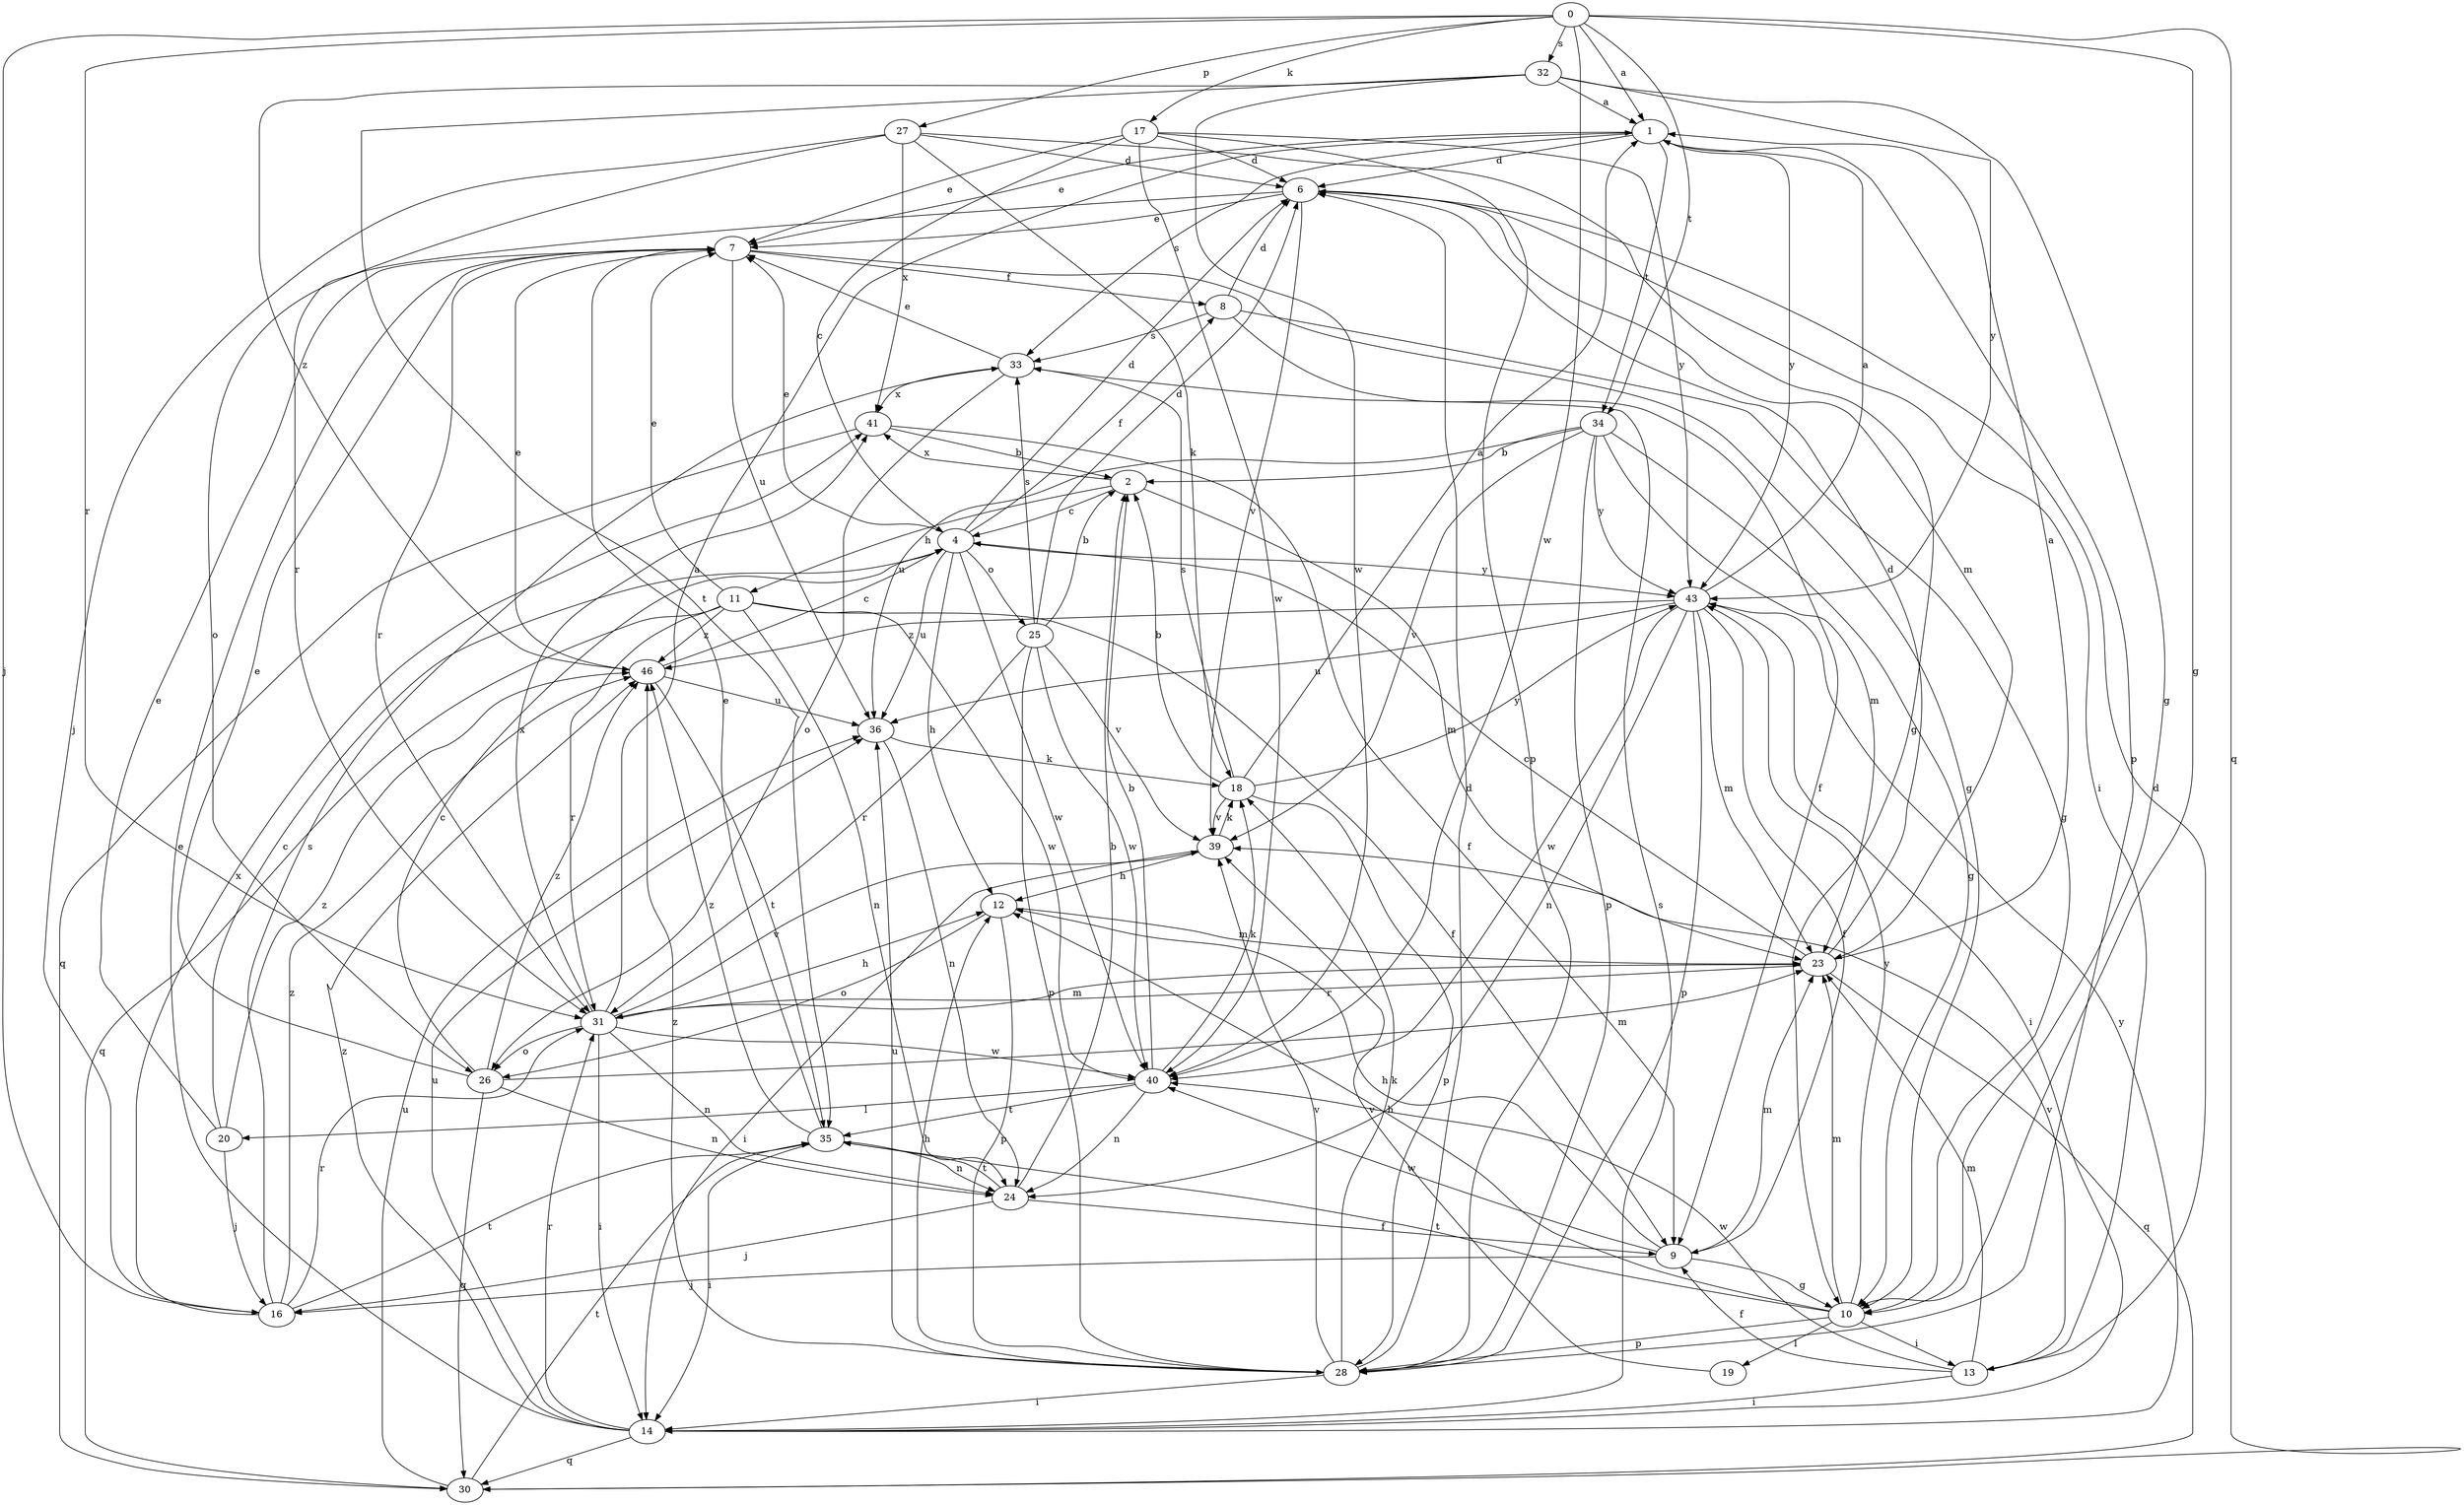 strict digraph  {
0;
1;
2;
4;
6;
7;
8;
9;
10;
11;
12;
13;
14;
16;
17;
18;
19;
20;
23;
24;
25;
26;
27;
28;
30;
31;
32;
33;
34;
35;
36;
39;
40;
41;
43;
46;
0 -> 1  [label=a];
0 -> 10  [label=g];
0 -> 16  [label=j];
0 -> 17  [label=k];
0 -> 27  [label=p];
0 -> 30  [label=q];
0 -> 31  [label=r];
0 -> 32  [label=s];
0 -> 34  [label=t];
0 -> 40  [label=w];
1 -> 6  [label=d];
1 -> 7  [label=e];
1 -> 28  [label=p];
1 -> 33  [label=s];
1 -> 34  [label=t];
1 -> 43  [label=y];
2 -> 4  [label=c];
2 -> 11  [label=h];
2 -> 23  [label=m];
2 -> 41  [label=x];
4 -> 6  [label=d];
4 -> 7  [label=e];
4 -> 8  [label=f];
4 -> 12  [label=h];
4 -> 25  [label=o];
4 -> 36  [label=u];
4 -> 40  [label=w];
4 -> 43  [label=y];
6 -> 7  [label=e];
6 -> 13  [label=i];
6 -> 23  [label=m];
6 -> 26  [label=o];
6 -> 39  [label=v];
7 -> 8  [label=f];
7 -> 10  [label=g];
7 -> 31  [label=r];
7 -> 36  [label=u];
8 -> 6  [label=d];
8 -> 9  [label=f];
8 -> 10  [label=g];
8 -> 33  [label=s];
9 -> 10  [label=g];
9 -> 12  [label=h];
9 -> 16  [label=j];
9 -> 23  [label=m];
9 -> 40  [label=w];
10 -> 12  [label=h];
10 -> 13  [label=i];
10 -> 19  [label=l];
10 -> 23  [label=m];
10 -> 28  [label=p];
10 -> 35  [label=t];
10 -> 43  [label=y];
11 -> 7  [label=e];
11 -> 9  [label=f];
11 -> 24  [label=n];
11 -> 30  [label=q];
11 -> 31  [label=r];
11 -> 40  [label=w];
11 -> 46  [label=z];
12 -> 23  [label=m];
12 -> 26  [label=o];
12 -> 28  [label=p];
13 -> 6  [label=d];
13 -> 9  [label=f];
13 -> 14  [label=i];
13 -> 23  [label=m];
13 -> 39  [label=v];
13 -> 40  [label=w];
14 -> 7  [label=e];
14 -> 30  [label=q];
14 -> 31  [label=r];
14 -> 33  [label=s];
14 -> 36  [label=u];
14 -> 43  [label=y];
14 -> 46  [label=z];
16 -> 31  [label=r];
16 -> 33  [label=s];
16 -> 35  [label=t];
16 -> 41  [label=x];
16 -> 46  [label=z];
17 -> 4  [label=c];
17 -> 6  [label=d];
17 -> 7  [label=e];
17 -> 28  [label=p];
17 -> 40  [label=w];
17 -> 43  [label=y];
18 -> 1  [label=a];
18 -> 2  [label=b];
18 -> 28  [label=p];
18 -> 33  [label=s];
18 -> 39  [label=v];
18 -> 43  [label=y];
19 -> 39  [label=v];
20 -> 4  [label=c];
20 -> 7  [label=e];
20 -> 16  [label=j];
20 -> 46  [label=z];
23 -> 1  [label=a];
23 -> 4  [label=c];
23 -> 6  [label=d];
23 -> 30  [label=q];
23 -> 31  [label=r];
24 -> 2  [label=b];
24 -> 9  [label=f];
24 -> 16  [label=j];
24 -> 35  [label=t];
25 -> 2  [label=b];
25 -> 6  [label=d];
25 -> 28  [label=p];
25 -> 31  [label=r];
25 -> 33  [label=s];
25 -> 39  [label=v];
25 -> 40  [label=w];
26 -> 4  [label=c];
26 -> 7  [label=e];
26 -> 23  [label=m];
26 -> 24  [label=n];
26 -> 30  [label=q];
26 -> 46  [label=z];
27 -> 6  [label=d];
27 -> 10  [label=g];
27 -> 16  [label=j];
27 -> 18  [label=k];
27 -> 31  [label=r];
27 -> 41  [label=x];
28 -> 6  [label=d];
28 -> 12  [label=h];
28 -> 14  [label=i];
28 -> 18  [label=k];
28 -> 36  [label=u];
28 -> 39  [label=v];
28 -> 46  [label=z];
30 -> 35  [label=t];
30 -> 36  [label=u];
31 -> 1  [label=a];
31 -> 12  [label=h];
31 -> 14  [label=i];
31 -> 23  [label=m];
31 -> 24  [label=n];
31 -> 26  [label=o];
31 -> 39  [label=v];
31 -> 40  [label=w];
31 -> 41  [label=x];
32 -> 1  [label=a];
32 -> 10  [label=g];
32 -> 35  [label=t];
32 -> 40  [label=w];
32 -> 43  [label=y];
32 -> 46  [label=z];
33 -> 7  [label=e];
33 -> 26  [label=o];
33 -> 41  [label=x];
34 -> 2  [label=b];
34 -> 10  [label=g];
34 -> 23  [label=m];
34 -> 28  [label=p];
34 -> 36  [label=u];
34 -> 39  [label=v];
34 -> 43  [label=y];
35 -> 7  [label=e];
35 -> 14  [label=i];
35 -> 24  [label=n];
35 -> 46  [label=z];
36 -> 18  [label=k];
36 -> 24  [label=n];
39 -> 12  [label=h];
39 -> 14  [label=i];
39 -> 18  [label=k];
40 -> 2  [label=b];
40 -> 18  [label=k];
40 -> 20  [label=l];
40 -> 24  [label=n];
40 -> 35  [label=t];
41 -> 2  [label=b];
41 -> 9  [label=f];
41 -> 30  [label=q];
43 -> 1  [label=a];
43 -> 9  [label=f];
43 -> 14  [label=i];
43 -> 23  [label=m];
43 -> 24  [label=n];
43 -> 28  [label=p];
43 -> 36  [label=u];
43 -> 40  [label=w];
43 -> 46  [label=z];
46 -> 4  [label=c];
46 -> 7  [label=e];
46 -> 35  [label=t];
46 -> 36  [label=u];
}

